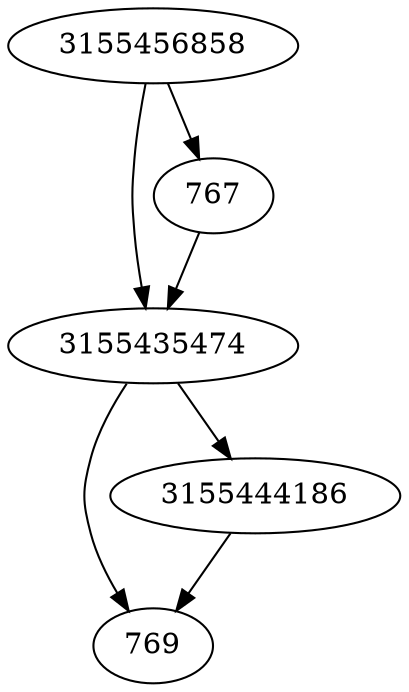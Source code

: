 strict digraph  {
769;
3155435474;
3155444186;
3155456858;
767;
3155435474 -> 3155444186;
3155435474 -> 769;
3155444186 -> 769;
3155456858 -> 3155435474;
3155456858 -> 767;
767 -> 3155435474;
}
